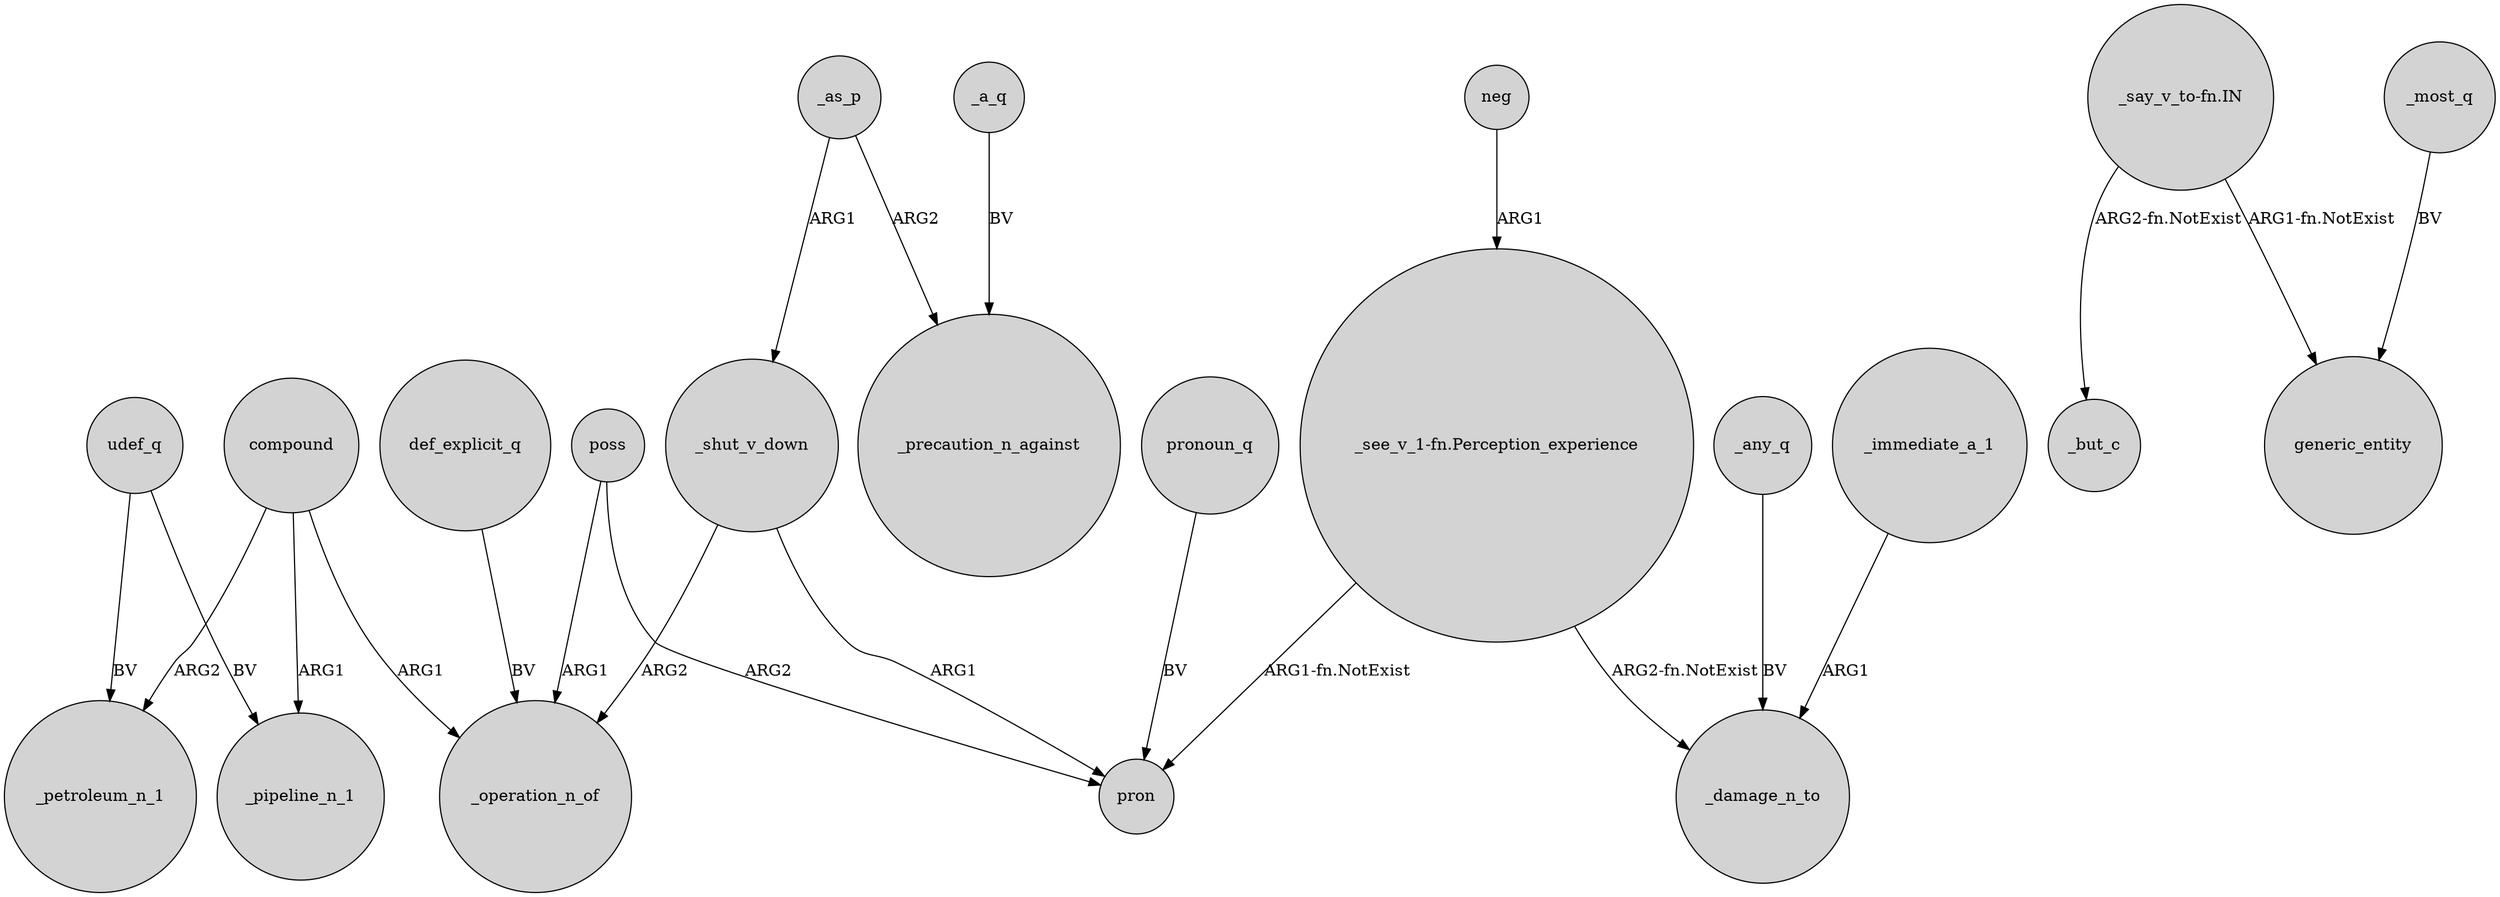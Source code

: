 digraph {
	node [shape=circle style=filled]
	compound -> _petroleum_n_1 [label=ARG2]
	compound -> _operation_n_of [label=ARG1]
	compound -> _pipeline_n_1 [label=ARG1]
	udef_q -> _petroleum_n_1 [label=BV]
	"_say_v_to-fn.IN" -> _but_c [label="ARG2-fn.NotExist"]
	poss -> pron [label=ARG2]
	poss -> _operation_n_of [label=ARG1]
	_any_q -> _damage_n_to [label=BV]
	_shut_v_down -> _operation_n_of [label=ARG2]
	_immediate_a_1 -> _damage_n_to [label=ARG1]
	_a_q -> _precaution_n_against [label=BV]
	"_see_v_1-fn.Perception_experience" -> _damage_n_to [label="ARG2-fn.NotExist"]
	pronoun_q -> pron [label=BV]
	def_explicit_q -> _operation_n_of [label=BV]
	_as_p -> _shut_v_down [label=ARG1]
	neg -> "_see_v_1-fn.Perception_experience" [label=ARG1]
	_as_p -> _precaution_n_against [label=ARG2]
	udef_q -> _pipeline_n_1 [label=BV]
	"_see_v_1-fn.Perception_experience" -> pron [label="ARG1-fn.NotExist"]
	"_say_v_to-fn.IN" -> generic_entity [label="ARG1-fn.NotExist"]
	_shut_v_down -> pron [label=ARG1]
	_most_q -> generic_entity [label=BV]
}
